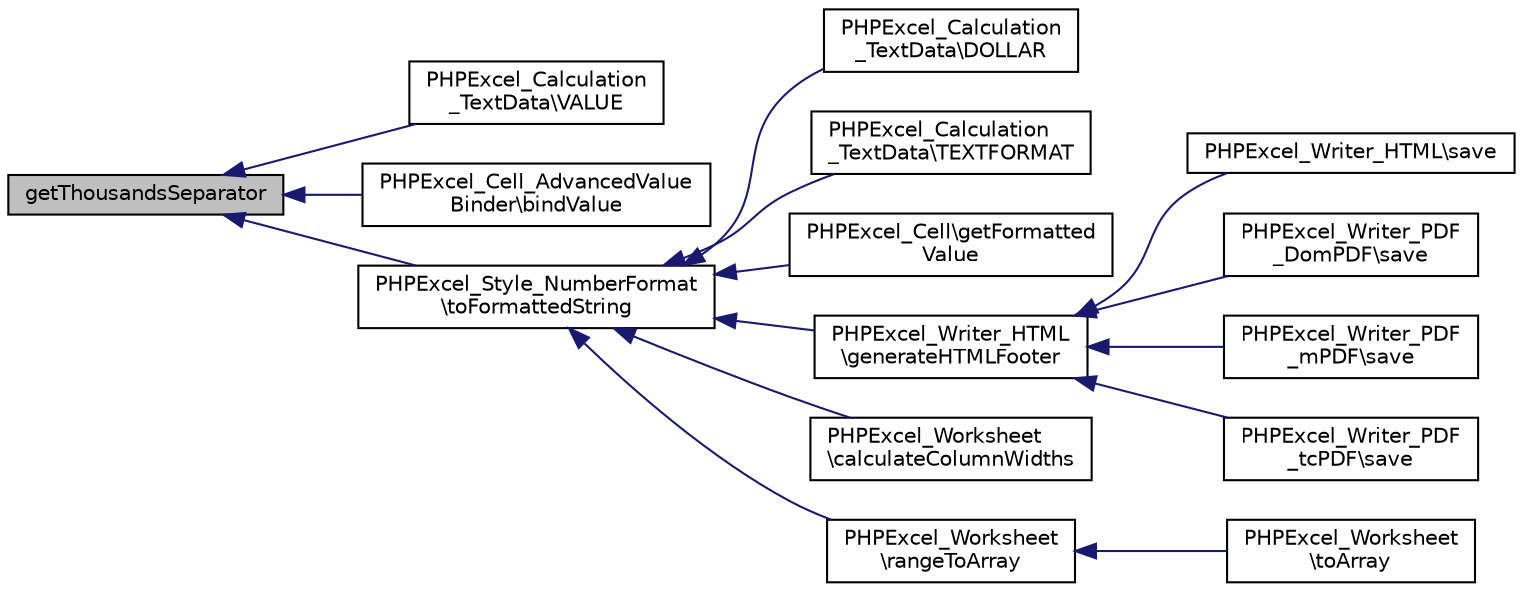 digraph "getThousandsSeparator"
{
  edge [fontname="Helvetica",fontsize="10",labelfontname="Helvetica",labelfontsize="10"];
  node [fontname="Helvetica",fontsize="10",shape=record];
  rankdir="LR";
  Node88 [label="getThousandsSeparator",height=0.2,width=0.4,color="black", fillcolor="grey75", style="filled", fontcolor="black"];
  Node88 -> Node89 [dir="back",color="midnightblue",fontsize="10",style="solid",fontname="Helvetica"];
  Node89 [label="PHPExcel_Calculation\l_TextData\\VALUE",height=0.2,width=0.4,color="black", fillcolor="white", style="filled",URL="$class_p_h_p_excel___calculation___text_data.html#af45b37c89e6fe7a632f42934bd4c1a09"];
  Node88 -> Node90 [dir="back",color="midnightblue",fontsize="10",style="solid",fontname="Helvetica"];
  Node90 [label="PHPExcel_Cell_AdvancedValue\lBinder\\bindValue",height=0.2,width=0.4,color="black", fillcolor="white", style="filled",URL="$class_p_h_p_excel___cell___advanced_value_binder.html#a39b388668f7555fba29bd979a6ed9dc4"];
  Node88 -> Node91 [dir="back",color="midnightblue",fontsize="10",style="solid",fontname="Helvetica"];
  Node91 [label="PHPExcel_Style_NumberFormat\l\\toFormattedString",height=0.2,width=0.4,color="black", fillcolor="white", style="filled",URL="$class_p_h_p_excel___style___number_format.html#a78fee7c5b1981f509fa3bc02864722c0"];
  Node91 -> Node92 [dir="back",color="midnightblue",fontsize="10",style="solid",fontname="Helvetica"];
  Node92 [label="PHPExcel_Calculation\l_TextData\\DOLLAR",height=0.2,width=0.4,color="black", fillcolor="white", style="filled",URL="$class_p_h_p_excel___calculation___text_data.html#aa84f4f1a044d08d28e2a97f37dc34685"];
  Node91 -> Node93 [dir="back",color="midnightblue",fontsize="10",style="solid",fontname="Helvetica"];
  Node93 [label="PHPExcel_Calculation\l_TextData\\TEXTFORMAT",height=0.2,width=0.4,color="black", fillcolor="white", style="filled",URL="$class_p_h_p_excel___calculation___text_data.html#a11a84a98b2a37f90f41d975b1a786152"];
  Node91 -> Node94 [dir="back",color="midnightblue",fontsize="10",style="solid",fontname="Helvetica"];
  Node94 [label="PHPExcel_Cell\\getFormatted\lValue",height=0.2,width=0.4,color="black", fillcolor="white", style="filled",URL="$class_p_h_p_excel___cell.html#a0e1d962392c3196f167138cb2eb174d5"];
  Node91 -> Node95 [dir="back",color="midnightblue",fontsize="10",style="solid",fontname="Helvetica"];
  Node95 [label="PHPExcel_Writer_HTML\l\\generateHTMLFooter",height=0.2,width=0.4,color="black", fillcolor="white", style="filled",URL="$class_p_h_p_excel___writer___h_t_m_l.html#a388332afad5cf5a153a179c4a83e4bae"];
  Node95 -> Node96 [dir="back",color="midnightblue",fontsize="10",style="solid",fontname="Helvetica"];
  Node96 [label="PHPExcel_Writer_HTML\\save",height=0.2,width=0.4,color="black", fillcolor="white", style="filled",URL="$class_p_h_p_excel___writer___h_t_m_l.html#a47cf44d053426c59c85d31f37744687c"];
  Node95 -> Node97 [dir="back",color="midnightblue",fontsize="10",style="solid",fontname="Helvetica"];
  Node97 [label="PHPExcel_Writer_PDF\l_DomPDF\\save",height=0.2,width=0.4,color="black", fillcolor="white", style="filled",URL="$class_p_h_p_excel___writer___p_d_f___dom_p_d_f.html#a47cf44d053426c59c85d31f37744687c"];
  Node95 -> Node98 [dir="back",color="midnightblue",fontsize="10",style="solid",fontname="Helvetica"];
  Node98 [label="PHPExcel_Writer_PDF\l_mPDF\\save",height=0.2,width=0.4,color="black", fillcolor="white", style="filled",URL="$class_p_h_p_excel___writer___p_d_f__m_p_d_f.html#a47cf44d053426c59c85d31f37744687c"];
  Node95 -> Node99 [dir="back",color="midnightblue",fontsize="10",style="solid",fontname="Helvetica"];
  Node99 [label="PHPExcel_Writer_PDF\l_tcPDF\\save",height=0.2,width=0.4,color="black", fillcolor="white", style="filled",URL="$class_p_h_p_excel___writer___p_d_f__tc_p_d_f.html#a47cf44d053426c59c85d31f37744687c"];
  Node91 -> Node100 [dir="back",color="midnightblue",fontsize="10",style="solid",fontname="Helvetica"];
  Node100 [label="PHPExcel_Worksheet\l\\calculateColumnWidths",height=0.2,width=0.4,color="black", fillcolor="white", style="filled",URL="$class_p_h_p_excel___worksheet.html#a13405e40aeb58da79a313d50d177c803"];
  Node91 -> Node101 [dir="back",color="midnightblue",fontsize="10",style="solid",fontname="Helvetica"];
  Node101 [label="PHPExcel_Worksheet\l\\rangeToArray",height=0.2,width=0.4,color="black", fillcolor="white", style="filled",URL="$class_p_h_p_excel___worksheet.html#a6afa7ed6319e6b370369b1e194381e23"];
  Node101 -> Node102 [dir="back",color="midnightblue",fontsize="10",style="solid",fontname="Helvetica"];
  Node102 [label="PHPExcel_Worksheet\l\\toArray",height=0.2,width=0.4,color="black", fillcolor="white", style="filled",URL="$class_p_h_p_excel___worksheet.html#a1605df08d923e8b20f855ddee439d032"];
}
